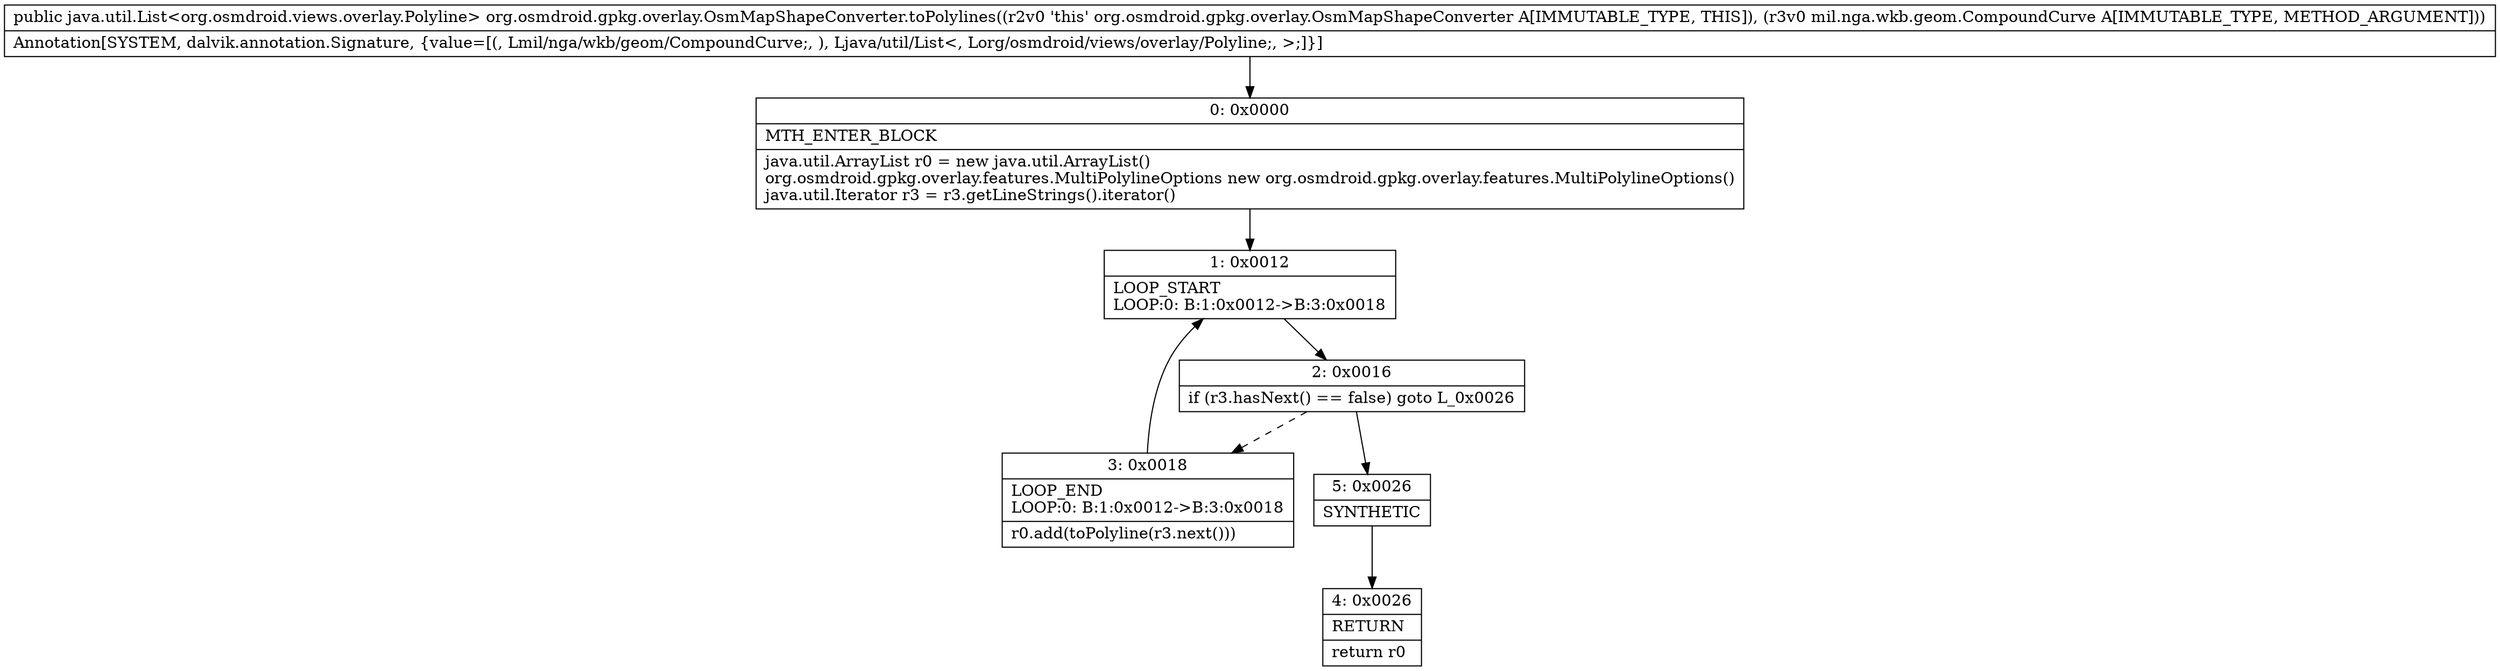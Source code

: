 digraph "CFG fororg.osmdroid.gpkg.overlay.OsmMapShapeConverter.toPolylines(Lmil\/nga\/wkb\/geom\/CompoundCurve;)Ljava\/util\/List;" {
Node_0 [shape=record,label="{0\:\ 0x0000|MTH_ENTER_BLOCK\l|java.util.ArrayList r0 = new java.util.ArrayList()\lorg.osmdroid.gpkg.overlay.features.MultiPolylineOptions new org.osmdroid.gpkg.overlay.features.MultiPolylineOptions()\ljava.util.Iterator r3 = r3.getLineStrings().iterator()\l}"];
Node_1 [shape=record,label="{1\:\ 0x0012|LOOP_START\lLOOP:0: B:1:0x0012\-\>B:3:0x0018\l}"];
Node_2 [shape=record,label="{2\:\ 0x0016|if (r3.hasNext() == false) goto L_0x0026\l}"];
Node_3 [shape=record,label="{3\:\ 0x0018|LOOP_END\lLOOP:0: B:1:0x0012\-\>B:3:0x0018\l|r0.add(toPolyline(r3.next()))\l}"];
Node_4 [shape=record,label="{4\:\ 0x0026|RETURN\l|return r0\l}"];
Node_5 [shape=record,label="{5\:\ 0x0026|SYNTHETIC\l}"];
MethodNode[shape=record,label="{public java.util.List\<org.osmdroid.views.overlay.Polyline\> org.osmdroid.gpkg.overlay.OsmMapShapeConverter.toPolylines((r2v0 'this' org.osmdroid.gpkg.overlay.OsmMapShapeConverter A[IMMUTABLE_TYPE, THIS]), (r3v0 mil.nga.wkb.geom.CompoundCurve A[IMMUTABLE_TYPE, METHOD_ARGUMENT]))  | Annotation[SYSTEM, dalvik.annotation.Signature, \{value=[(, Lmil\/nga\/wkb\/geom\/CompoundCurve;, ), Ljava\/util\/List\<, Lorg\/osmdroid\/views\/overlay\/Polyline;, \>;]\}]\l}"];
MethodNode -> Node_0;
Node_0 -> Node_1;
Node_1 -> Node_2;
Node_2 -> Node_3[style=dashed];
Node_2 -> Node_5;
Node_3 -> Node_1;
Node_5 -> Node_4;
}

